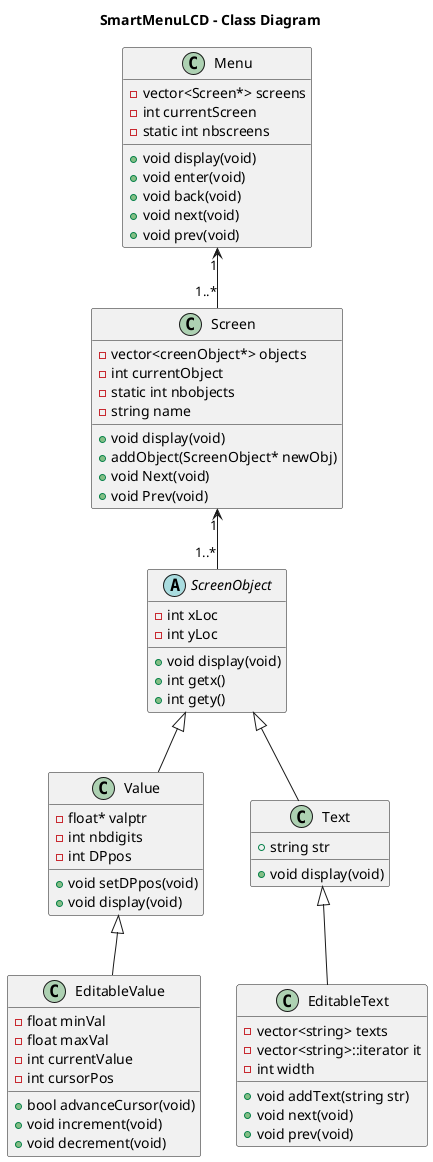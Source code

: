 @startuml

title SmartMenuLCD - Class Diagram

abstract class ScreenObject{
    - int xLoc
    - int yLoc
    + void display(void)
    + int getx()
    + int gety()
}
class Value{
    - float* valptr
    - int nbdigits
    - int DPpos
    + void setDPpos(void)
    + void display(void)
}

class EditableValue{
    - float minVal
    - float maxVal
    - int currentValue
    - int cursorPos
    + bool advanceCursor(void)
    + void increment(void)
    + void decrement(void)
}

class Text{
    + string str
    + void display(void)
}


class EditableText{
    - vector<string> texts
    - vector<string>::iterator it
    - int width
    + void addText(string str)
    + void next(void)
    + void prev(void)
}

class Screen{
    - vector<creenObject*> objects
    - int currentObject
    - static int nbobjects
    - string name
    + void display(void)
    + addObject(ScreenObject* newObj)
    + void Next(void)
    + void Prev(void)

}

class Menu{
    - vector<Screen*> screens
    - int currentScreen
    - static int nbscreens
    + void display(void)
    + void enter(void)
    + void back(void)
    + void next(void)
    + void prev(void)
    
}

Value <|-- EditableValue

Text <|-- EditableText

ScreenObject <|-- Text
ScreenObject <|-- Value

Screen "1"<--"1..*" ScreenObject
Menu "1"<--"1..*" Screen
@enduml
